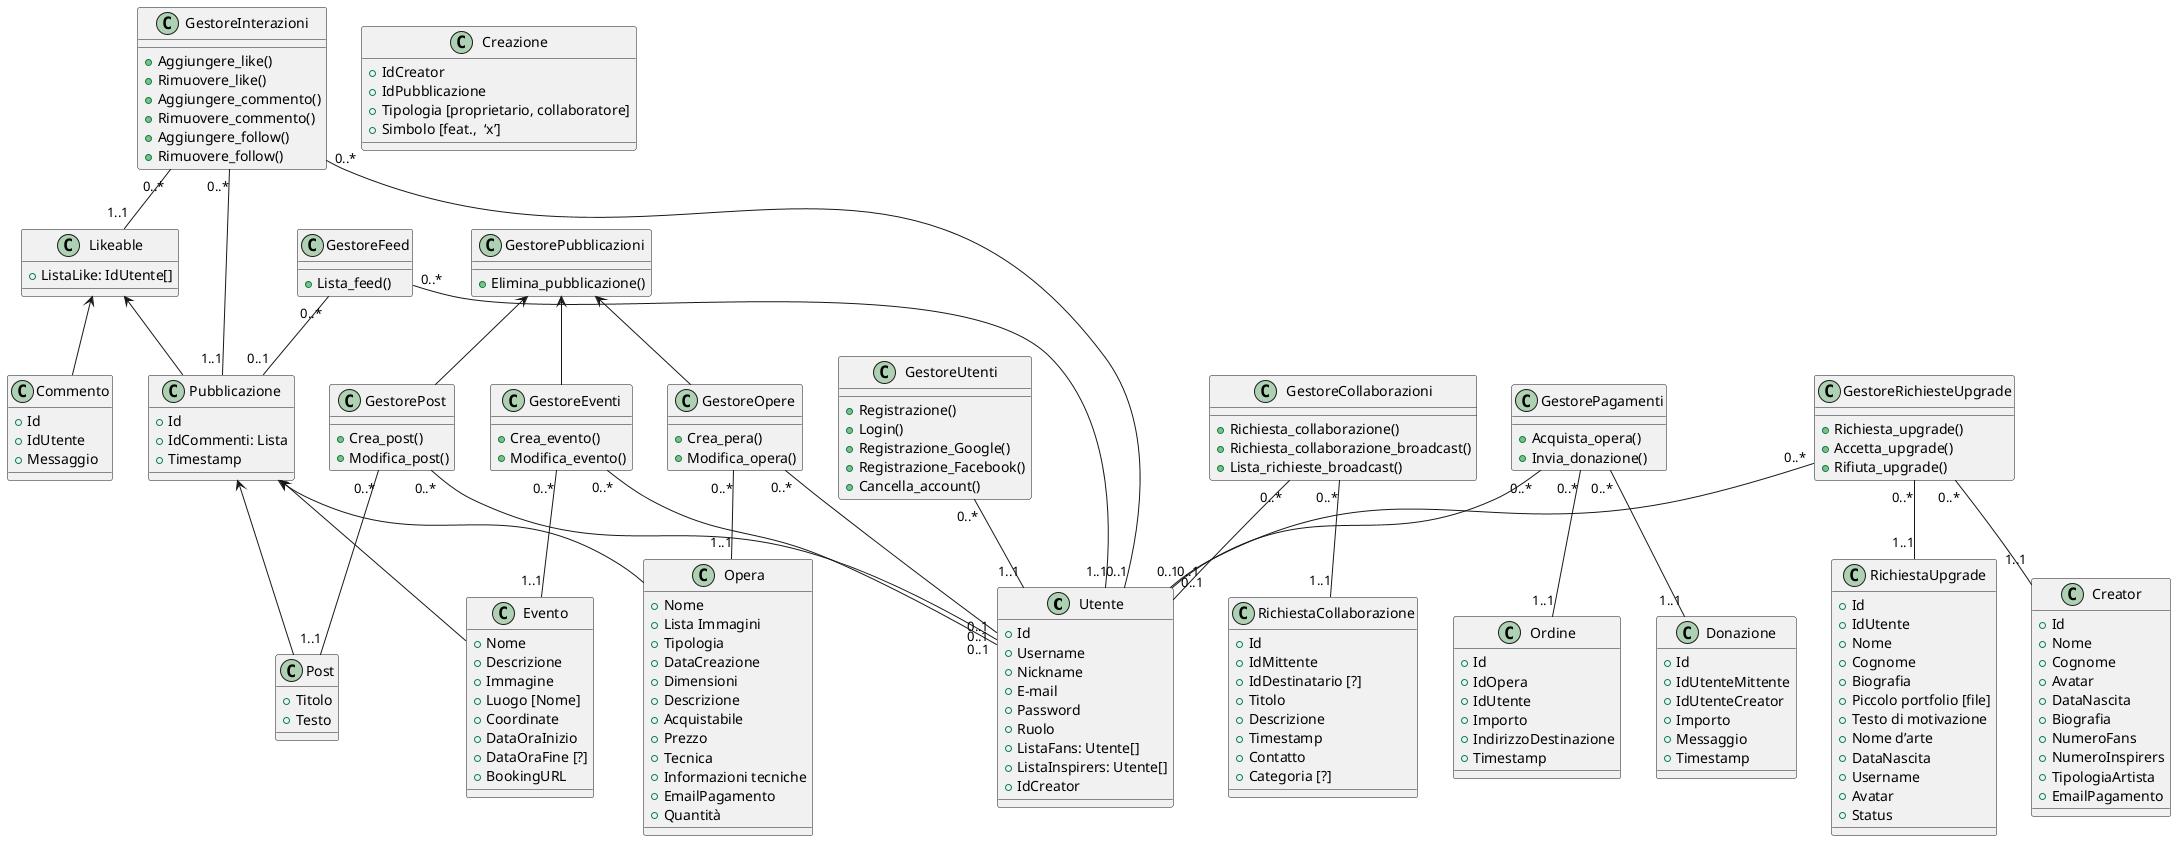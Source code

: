 @startuml
'skinparam linetype ortho

class Utente {
+ Id
+ Username
+ Nickname
+ E-mail
+ Password
+ Ruolo
+ ListaFans: Utente[]
+ ListaInspirers: Utente[]
+ IdCreator
}

class Creator {
+ Id
+ Nome
+ Cognome
+ Avatar
+ DataNascita
+ Biografia
+ NumeroFans
+ NumeroInspirers
+ TipologiaArtista
+ EmailPagamento
}

class Creazione {
+ IdCreator
+ IdPubblicazione
+ Tipologia [proprietario, collaboratore]
+ Simbolo [feat.,  ‘x’]
}

class Opera {
+ Nome
+ Lista Immagini
+ Tipologia
+ DataCreazione
+ Dimensioni
+ Descrizione
+ Acquistabile
+ Prezzo
+ Tecnica
+ Informazioni tecniche
+ EmailPagamento
+ Quantità
}

class Post {
+ Titolo
+ Testo
}

class Evento {
+ Nome
+ Descrizione
+ Immagine
+ Luogo [Nome]
+ Coordinate
+ DataOraInizio
+ DataOraFine [?]
+ BookingURL
}

class Commento {
+ Id
+ IdUtente
+ Messaggio
}

class Pubblicazione {
+ Id
+ IdCommenti: Lista
+ Timestamp
}

class Likeable {
+ ListaLike: IdUtente[]
}

class GestoreInterazioni {
+ Aggiungere_like()
+ Rimuovere_like()
+ Aggiungere_commento()
+ Rimuovere_commento()
+ Aggiungere_follow()
+ Rimuovere_follow()
}

class RichiestaCollaborazione {
+ Id
+ IdMittente
+ IdDestinatario [?]
+ Titolo
+ Descrizione
+ Timestamp
+ Contatto
+ Categoria [?]
}

class GestoreCollaborazioni {
+ Richiesta_collaborazione()
+ Richiesta_collaborazione_broadcast()
+ Lista_richieste_broadcast()
}

class GestorePubblicazioni {
+ Elimina_pubblicazione()
}

class GestorePost {
+ Crea_post()
+ Modifica_post()
}

class GestoreOpere {
+ Crea_pera()
+ Modifica_opera()
}

class GestoreEventi {
+ Crea_evento()
+ Modifica_evento()
}

class Donazione {
+ Id
+ IdUtenteMittente
+ IdUtenteCreator
+ Importo
+ Messaggio
+ Timestamp
}

class Ordine {
+ Id
+ IdOpera
+ IdUtente
+ Importo
+ IndirizzoDestinazione
+ Timestamp
}

class GestorePagamenti {
+ Acquista_opera()
+ Invia_donazione()
}

class GestoreFeed {
+ Lista_feed()
}

class RichiestaUpgrade {
+ Id
+ IdUtente
+ Nome
+ Cognome
+ Biografia
+ Piccolo portfolio [file]
+ Testo di motivazione
+ Nome d’arte
+ DataNascita
+ Username
+ Avatar
+ Status
}

class GestoreRichiesteUpgrade {
+ Richiesta_upgrade()
+ Accetta_upgrade()
+ Rifiuta_upgrade()
}

 class GestoreUtenti {
+ Registrazione()
+ Login()
+ Registrazione_Google()
+ Registrazione_Facebook()
+ Cancella_account()
}

Opera -up-> Pubblicazione
Post -up-> Pubblicazione
Evento -up-> Pubblicazione
Pubblicazione -up-> Likeable
Commento -up-> Likeable
GestorePost -up-> GestorePubblicazioni
GestoreOpere -up-> GestorePubblicazioni
GestoreEventi -up-> GestorePubblicazioni

GestoreInterazioni "0..*" -- "1..1" Pubblicazione
GestoreInterazioni "0..*" -- "1..1" Likeable
GestoreInterazioni "0..*" -- "0..1" Utente
GestorePost "0..*" -- "0..1" Utente
GestorePost "0..*" -- "1..1" Post
GestoreOpere "0..*" -- "0..1" Utente
GestoreOpere "0..*" -- "1..1" Opera
GestoreEventi "0..*" -- "0..1" Utente
GestoreEventi "0..*" -- "1..1" Evento
GestorePagamenti "0..*" -- "0..1" Utente
GestorePagamenti "0..*" -- "1..1" Donazione
GestorePagamenti "0..*" -- "1..1" Ordine
GestoreFeed "0..*" -- "1..1" Utente
GestoreFeed "0..*" -- "0..1" Pubblicazione
GestoreRichiesteUpgrade "0..*" -- "0..1" Utente
GestoreRichiesteUpgrade "0..*" -- "1..1" RichiestaUpgrade
GestoreRichiesteUpgrade "0..*" -- "1..1" Creator
GestoreUtenti "0..*" -- "1..1" Utente
GestoreCollaborazioni "0..*" -- "1..1" RichiestaCollaborazione
GestoreCollaborazioni "0..*" -- "0..1" Utente
@enduml